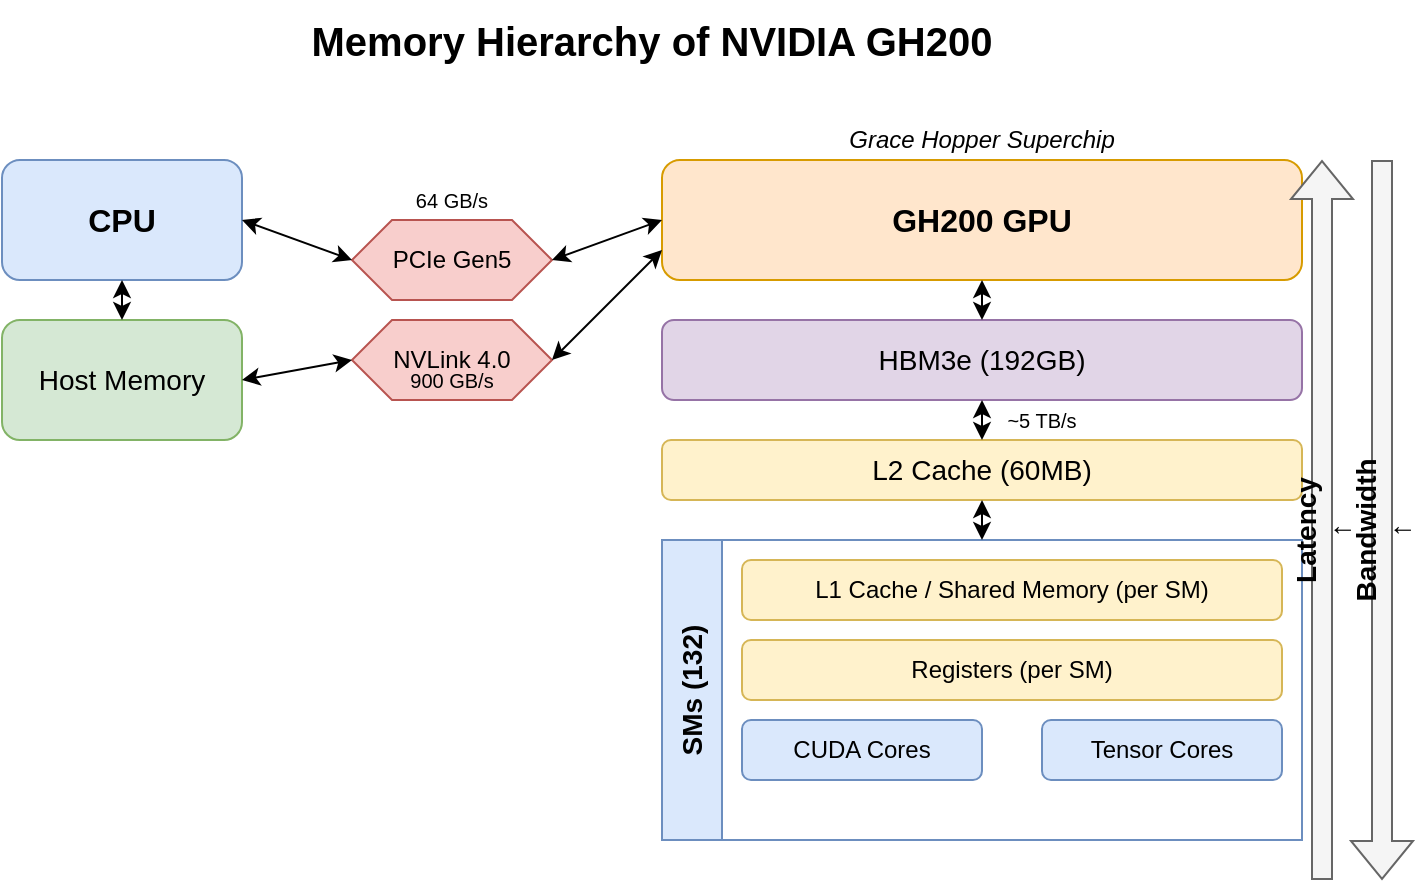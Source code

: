 <mxfile version="21.0.0" type="device">
  <diagram id="gh200-memory-hierarchy" name="Memory Hierarchy">
    <mxGraphModel dx="1200" dy="800" grid="1" gridSize="10" guides="1" tooltips="1" connect="1" arrows="1" fold="1" page="1" pageScale="1" pageWidth="850" pageHeight="1100" math="0" shadow="0">
      <root>
        <mxCell id="0" />
        <mxCell id="1" parent="0" />
        
        <!-- Title -->
        <mxCell id="title" value="Memory Hierarchy of NVIDIA GH200" style="text;html=1;strokeColor=none;fillColor=none;align=center;verticalAlign=middle;whiteSpace=wrap;rounded=0;fontSize=20;fontStyle=1" vertex="1" parent="1">
          <mxGeometry x="175" y="40" width="500" height="40" as="geometry" />
        </mxCell>
        
        <!-- CPU Side -->
        <mxCell id="cpu" value="CPU" style="rounded=1;whiteSpace=wrap;html=1;fillColor=#dae8fc;strokeColor=#6c8ebf;fontSize=16;fontStyle=1" vertex="1" parent="1">
          <mxGeometry x="100" y="120" width="120" height="60" as="geometry" />
        </mxCell>
        
        <!-- Host Memory -->
        <mxCell id="host_memory" value="Host Memory" style="rounded=1;whiteSpace=wrap;html=1;fillColor=#d5e8d4;strokeColor=#82b366;fontSize=14" vertex="1" parent="1">
          <mxGeometry x="100" y="200" width="120" height="60" as="geometry" />
        </mxCell>
        
        <!-- PCIe -->
        <mxCell id="pcie" value="PCIe Gen5" style="shape=hexagon;perimeter=hexagonPerimeter2;whiteSpace=wrap;html=1;fixedSize=1;fillColor=#f8cecc;strokeColor=#b85450;fontSize=12" vertex="1" parent="1">
          <mxGeometry x="275" y="150" width="100" height="40" as="geometry" />
        </mxCell>
        
        <!-- NVLink -->
        <mxCell id="nvlink" value="NVLink 4.0" style="shape=hexagon;perimeter=hexagonPerimeter2;whiteSpace=wrap;html=1;fixedSize=1;fillColor=#f8cecc;strokeColor=#b85450;fontSize=12" vertex="1" parent="1">
          <mxGeometry x="275" y="200" width="100" height="40" as="geometry" />
        </mxCell>
        
        <!-- GPU -->
        <mxCell id="gpu" value="GH200 GPU" style="rounded=1;whiteSpace=wrap;html=1;fillColor=#ffe6cc;strokeColor=#d79b00;fontSize=16;fontStyle=1" vertex="1" parent="1">
          <mxGeometry x="430" y="120" width="320" height="60" as="geometry" />
        </mxCell>
        
        <!-- Grace Hopper Superchip -->
        <mxCell id="gh_label" value="Grace Hopper Superchip" style="text;html=1;strokeColor=none;fillColor=none;align=center;verticalAlign=middle;whiteSpace=wrap;rounded=0;fontSize=12;fontStyle=2" vertex="1" parent="1">
          <mxGeometry x="430" y="100" width="320" height="20" as="geometry" />
        </mxCell>
        
        <!-- HBM3e -->
        <mxCell id="hbm3" value="HBM3e (192GB)" style="rounded=1;whiteSpace=wrap;html=1;fillColor=#e1d5e7;strokeColor=#9673a6;fontSize=14" vertex="1" parent="1">
          <mxGeometry x="430" y="200" width="320" height="40" as="geometry" />
        </mxCell>
        
        <!-- L2 Cache -->
        <mxCell id="l2" value="L2 Cache (60MB)" style="rounded=1;whiteSpace=wrap;html=1;fillColor=#fff2cc;strokeColor=#d6b656;fontSize=14" vertex="1" parent="1">
          <mxGeometry x="430" y="260" width="320" height="30" as="geometry" />
        </mxCell>
        
        <!-- SMs -->
        <mxCell id="sms" value="SMs (132)" style="swimlane;horizontal=0;whiteSpace=wrap;html=1;fillColor=#dae8fc;strokeColor=#6c8ebf;fontSize=14;startSize=30" vertex="1" parent="1">
          <mxGeometry x="430" y="310" width="320" height="150" as="geometry" />
        </mxCell>
        
        <!-- L1 Cache -->
        <mxCell id="l1" value="L1 Cache / Shared Memory (per SM)" style="rounded=1;whiteSpace=wrap;html=1;fillColor=#fff2cc;strokeColor=#d6b656;fontSize=12" vertex="1" parent="sms">
          <mxGeometry x="40" y="10" width="270" height="30" as="geometry" />
        </mxCell>
        
        <!-- Registers -->
        <mxCell id="registers" value="Registers (per SM)" style="rounded=1;whiteSpace=wrap;html=1;fillColor=#fff2cc;strokeColor=#d6b656;fontSize=12" vertex="1" parent="sms">
          <mxGeometry x="40" y="50" width="270" height="30" as="geometry" />
        </mxCell>
        
        <!-- CUDA Cores -->
        <mxCell id="cores" value="CUDA Cores" style="rounded=1;whiteSpace=wrap;html=1;fillColor=#dae8fc;strokeColor=#6c8ebf;fontSize=12" vertex="1" parent="sms">
          <mxGeometry x="40" y="90" width="120" height="30" as="geometry" />
        </mxCell>
        
        <!-- Tensor Cores -->
        <mxCell id="tensor" value="Tensor Cores" style="rounded=1;whiteSpace=wrap;html=1;fillColor=#dae8fc;strokeColor=#6c8ebf;fontSize=12" vertex="1" parent="sms">
          <mxGeometry x="190" y="90" width="120" height="30" as="geometry" />
        </mxCell>
        
        <!-- Connection Lines -->
        <mxCell id="cpu_to_host" value="" style="endArrow=classic;startArrow=classic;html=1;rounded=0;exitX=0.5;exitY=1;exitDx=0;exitDy=0;entryX=0.5;entryY=0;entryDx=0;entryDy=0;" edge="1" parent="1" source="cpu" target="host_memory">
          <mxGeometry width="50" height="50" relative="1" as="geometry">
            <mxPoint x="400" y="330" as="sourcePoint" />
            <mxPoint x="450" y="280" as="targetPoint" />
          </mxGeometry>
        </mxCell>
        
        <mxCell id="cpu_to_pcie" value="" style="endArrow=classic;startArrow=classic;html=1;rounded=0;exitX=1;exitY=0.5;exitDx=0;exitDy=0;entryX=0;entryY=0.5;entryDx=0;entryDy=0;" edge="1" parent="1" source="cpu" target="pcie">
          <mxGeometry width="50" height="50" relative="1" as="geometry">
            <mxPoint x="400" y="330" as="sourcePoint" />
            <mxPoint x="450" y="280" as="targetPoint" />
          </mxGeometry>
        </mxCell>
        
        <mxCell id="host_to_nvlink" value="" style="endArrow=classic;startArrow=classic;html=1;rounded=0;exitX=1;exitY=0.5;exitDx=0;exitDy=0;entryX=0;entryY=0.5;entryDx=0;entryDy=0;" edge="1" parent="1" source="host_memory" target="nvlink">
          <mxGeometry width="50" height="50" relative="1" as="geometry">
            <mxPoint x="400" y="330" as="sourcePoint" />
            <mxPoint x="450" y="280" as="targetPoint" />
          </mxGeometry>
        </mxCell>
        
        <mxCell id="pcie_to_gpu" value="" style="endArrow=classic;startArrow=classic;html=1;rounded=0;exitX=1;exitY=0.5;exitDx=0;exitDy=0;entryX=0;entryY=0.5;entryDx=0;entryDy=0;" edge="1" parent="1" source="pcie" target="gpu">
          <mxGeometry width="50" height="50" relative="1" as="geometry">
            <mxPoint x="400" y="330" as="sourcePoint" />
            <mxPoint x="450" y="280" as="targetPoint" />
          </mxGeometry>
        </mxCell>
        
        <mxCell id="nvlink_to_gpu" value="" style="endArrow=classic;startArrow=classic;html=1;rounded=0;exitX=1;exitY=0.5;exitDx=0;exitDy=0;entryX=0;entryY=0.75;entryDx=0;entryDy=0;" edge="1" parent="1" source="nvlink" target="gpu">
          <mxGeometry width="50" height="50" relative="1" as="geometry">
            <mxPoint x="400" y="330" as="sourcePoint" />
            <mxPoint x="450" y="280" as="targetPoint" />
          </mxGeometry>
        </mxCell>
        
        <mxCell id="gpu_to_hbm" value="" style="endArrow=classic;startArrow=classic;html=1;rounded=0;exitX=0.5;exitY=1;exitDx=0;exitDy=0;entryX=0.5;entryY=0;entryDx=0;entryDy=0;" edge="1" parent="1" source="gpu" target="hbm3">
          <mxGeometry width="50" height="50" relative="1" as="geometry">
            <mxPoint x="400" y="330" as="sourcePoint" />
            <mxPoint x="450" y="280" as="targetPoint" />
          </mxGeometry>
        </mxCell>
        
        <mxCell id="hbm_to_l2" value="" style="endArrow=classic;startArrow=classic;html=1;rounded=0;exitX=0.5;exitY=1;exitDx=0;exitDy=0;entryX=0.5;entryY=0;entryDx=0;entryDy=0;" edge="1" parent="1" source="hbm3" target="l2">
          <mxGeometry width="50" height="50" relative="1" as="geometry">
            <mxPoint x="400" y="330" as="sourcePoint" />
            <mxPoint x="450" y="280" as="targetPoint" />
          </mxGeometry>
        </mxCell>
        
        <mxCell id="l2_to_sms" value="" style="endArrow=classic;startArrow=classic;html=1;rounded=0;exitX=0.5;exitY=1;exitDx=0;exitDy=0;entryX=0.5;entryY=0;entryDx=0;entryDy=0;" edge="1" parent="1" source="l2" target="sms">
          <mxGeometry width="50" height="50" relative="1" as="geometry">
            <mxPoint x="400" y="330" as="sourcePoint" />
            <mxPoint x="450" y="280" as="targetPoint" />
          </mxGeometry>
        </mxCell>
        
        <!-- Bandwidth Labels -->
        <mxCell id="bw_pcie" value="64 GB/s" style="text;html=1;strokeColor=none;fillColor=none;align=center;verticalAlign=middle;whiteSpace=wrap;rounded=0;fontSize=10;" vertex="1" parent="1">
          <mxGeometry x="295" y="130" width="60" height="20" as="geometry" />
        </mxCell>
        
        <mxCell id="bw_nvlink" value="900 GB/s" style="text;html=1;strokeColor=none;fillColor=none;align=center;verticalAlign=middle;whiteSpace=wrap;rounded=0;fontSize=10;" vertex="1" parent="1">
          <mxGeometry x="295" y="220" width="60" height="20" as="geometry" />
        </mxCell>
        
        <mxCell id="bw_hbm" value="~5 TB/s" style="text;html=1;strokeColor=none;fillColor=none;align=center;verticalAlign=middle;whiteSpace=wrap;rounded=0;fontSize=10;" vertex="1" parent="1">
          <mxGeometry x="590" y="240" width="60" height="20" as="geometry" />
        </mxCell>
        
        <mxCell id="latency_arrow" value="" style="shape=flexArrow;endArrow=classic;html=1;rounded=0;fillColor=#f5f5f5;strokeColor=#666666;" edge="1" parent="1">
          <mxGeometry width="50" height="50" relative="1" as="geometry">
            <mxPoint x="760" y="480" as="sourcePoint" />
            <mxPoint x="760" y="120" as="targetPoint" />
          </mxGeometry>
        </mxCell>
        
        <mxCell id="latency_text" value="Latency ↑" style="text;html=1;strokeColor=none;fillColor=none;align=center;verticalAlign=middle;whiteSpace=wrap;rounded=0;rotation=270;fontSize=14;fontStyle=1" vertex="1" parent="1">
          <mxGeometry x="730" y="290" width="60" height="30" as="geometry" />
        </mxCell>
        
        <mxCell id="bandwidth_arrow" value="" style="shape=flexArrow;endArrow=classic;html=1;rounded=0;fillColor=#f5f5f5;strokeColor=#666666;" edge="1" parent="1">
          <mxGeometry width="50" height="50" relative="1" as="geometry">
            <mxPoint x="790" y="120" as="sourcePoint" />
            <mxPoint x="790" y="480" as="targetPoint" />
          </mxGeometry>
        </mxCell>
        
        <mxCell id="bandwidth_text" value="Bandwidth ↑" style="text;html=1;strokeColor=none;fillColor=none;align=center;verticalAlign=middle;whiteSpace=wrap;rounded=0;rotation=270;fontSize=14;fontStyle=1" vertex="1" parent="1">
          <mxGeometry x="760" y="290" width="60" height="30" as="geometry" />
        </mxCell>
      </root>
    </mxGraphModel>
  </diagram>
</mxfile>